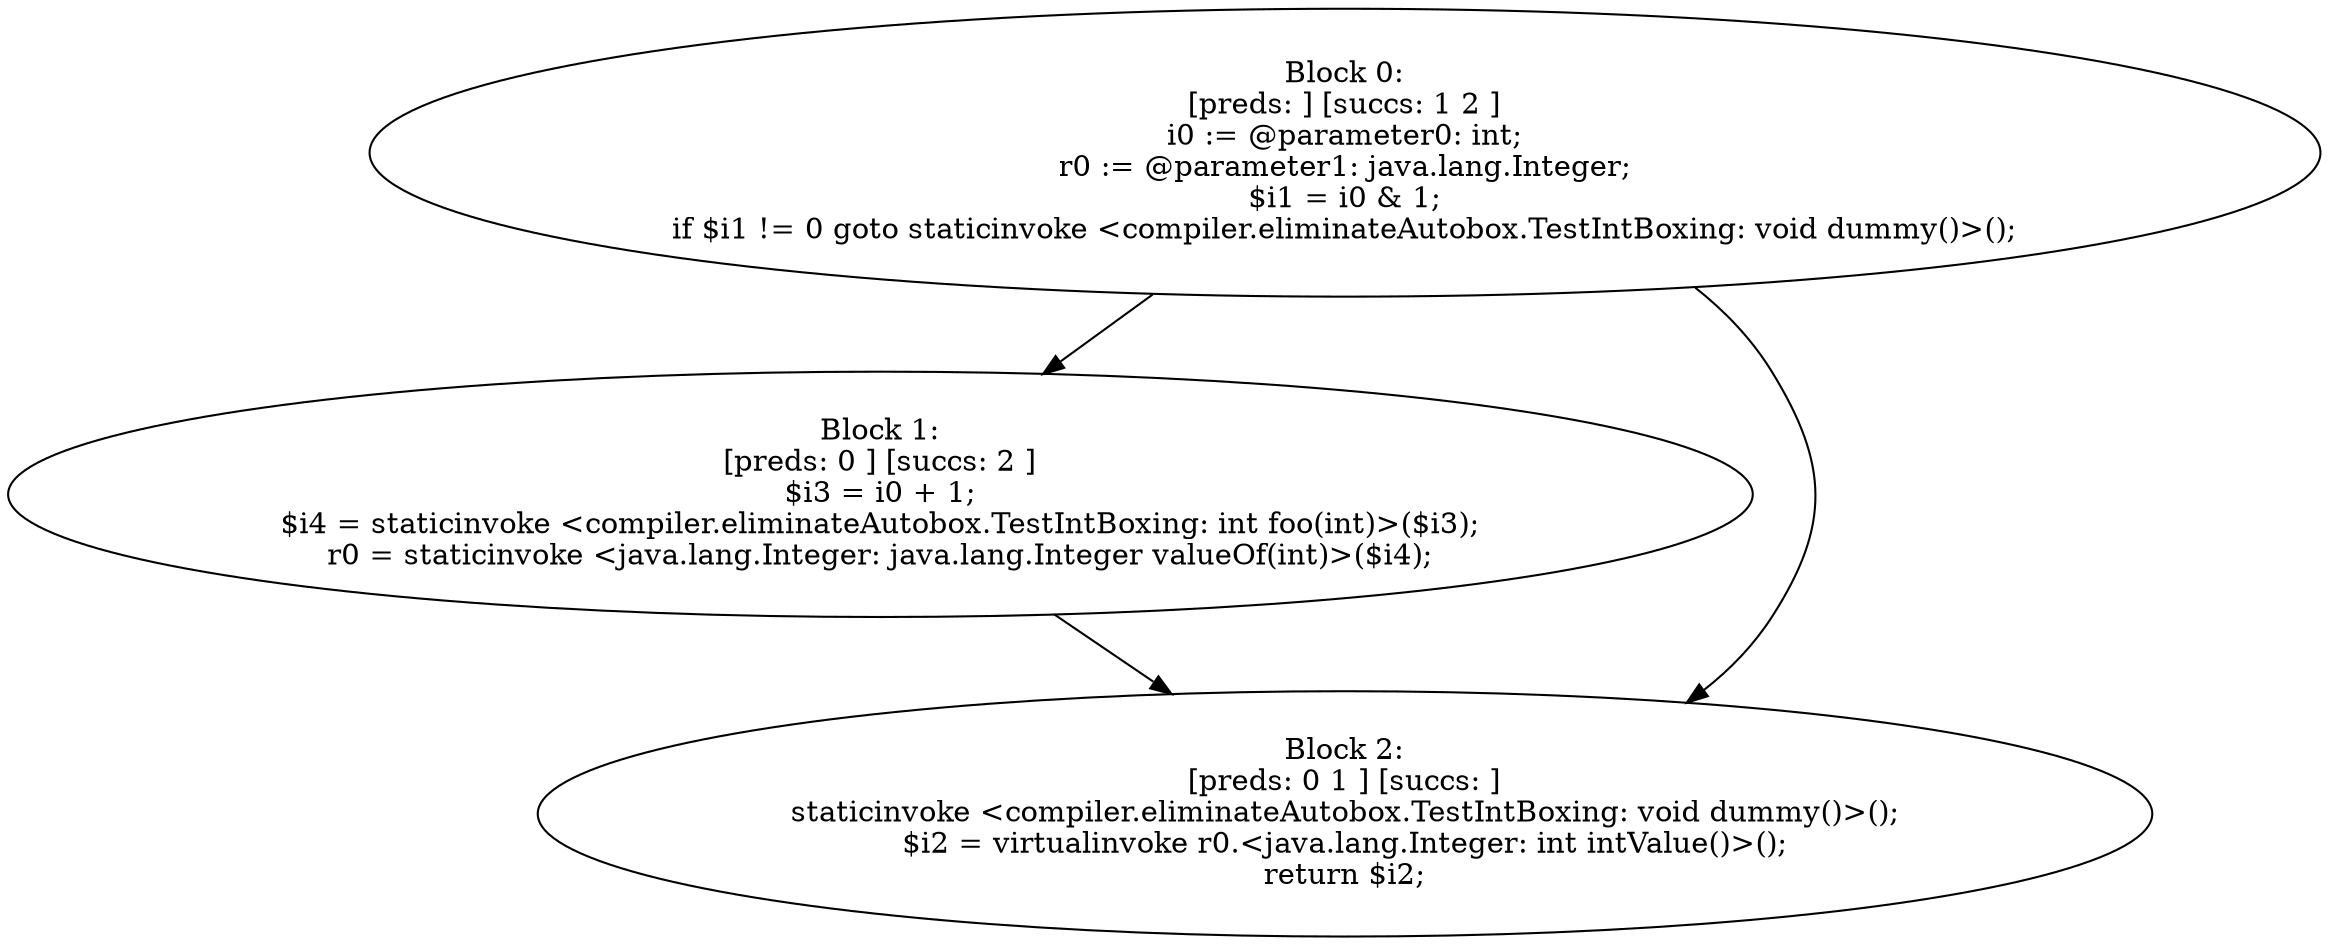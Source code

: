 digraph "unitGraph" {
    "Block 0:
[preds: ] [succs: 1 2 ]
i0 := @parameter0: int;
r0 := @parameter1: java.lang.Integer;
$i1 = i0 & 1;
if $i1 != 0 goto staticinvoke <compiler.eliminateAutobox.TestIntBoxing: void dummy()>();
"
    "Block 1:
[preds: 0 ] [succs: 2 ]
$i3 = i0 + 1;
$i4 = staticinvoke <compiler.eliminateAutobox.TestIntBoxing: int foo(int)>($i3);
r0 = staticinvoke <java.lang.Integer: java.lang.Integer valueOf(int)>($i4);
"
    "Block 2:
[preds: 0 1 ] [succs: ]
staticinvoke <compiler.eliminateAutobox.TestIntBoxing: void dummy()>();
$i2 = virtualinvoke r0.<java.lang.Integer: int intValue()>();
return $i2;
"
    "Block 0:
[preds: ] [succs: 1 2 ]
i0 := @parameter0: int;
r0 := @parameter1: java.lang.Integer;
$i1 = i0 & 1;
if $i1 != 0 goto staticinvoke <compiler.eliminateAutobox.TestIntBoxing: void dummy()>();
"->"Block 1:
[preds: 0 ] [succs: 2 ]
$i3 = i0 + 1;
$i4 = staticinvoke <compiler.eliminateAutobox.TestIntBoxing: int foo(int)>($i3);
r0 = staticinvoke <java.lang.Integer: java.lang.Integer valueOf(int)>($i4);
";
    "Block 0:
[preds: ] [succs: 1 2 ]
i0 := @parameter0: int;
r0 := @parameter1: java.lang.Integer;
$i1 = i0 & 1;
if $i1 != 0 goto staticinvoke <compiler.eliminateAutobox.TestIntBoxing: void dummy()>();
"->"Block 2:
[preds: 0 1 ] [succs: ]
staticinvoke <compiler.eliminateAutobox.TestIntBoxing: void dummy()>();
$i2 = virtualinvoke r0.<java.lang.Integer: int intValue()>();
return $i2;
";
    "Block 1:
[preds: 0 ] [succs: 2 ]
$i3 = i0 + 1;
$i4 = staticinvoke <compiler.eliminateAutobox.TestIntBoxing: int foo(int)>($i3);
r0 = staticinvoke <java.lang.Integer: java.lang.Integer valueOf(int)>($i4);
"->"Block 2:
[preds: 0 1 ] [succs: ]
staticinvoke <compiler.eliminateAutobox.TestIntBoxing: void dummy()>();
$i2 = virtualinvoke r0.<java.lang.Integer: int intValue()>();
return $i2;
";
}
